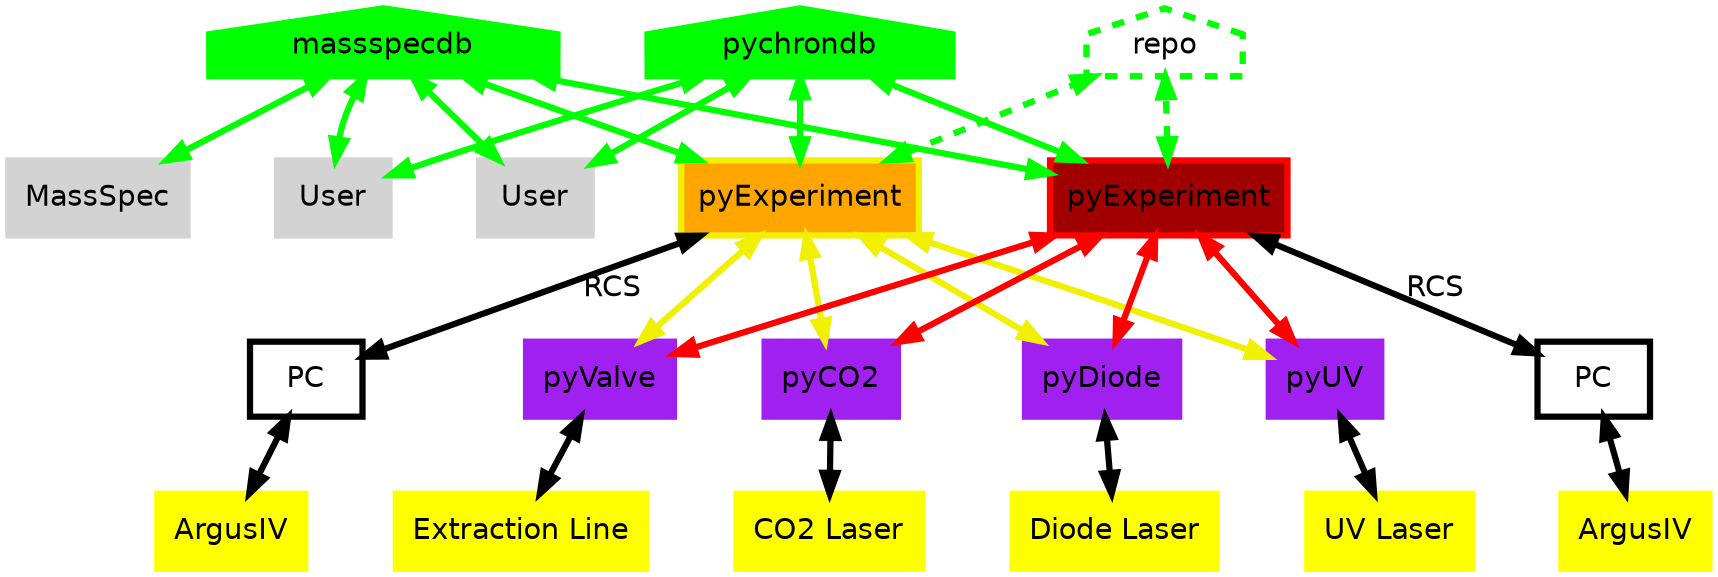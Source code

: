 digraph G{
splines=true;
sep="+25,25";
overlap=scalexy;
nodesep=0.6;

edge [dir="both" penwidth=3 fontname="Helvetica";];
node [shape=rectangle penwidth=3 fontname="Helvetica";];


master_1[label="pyExperiment" style=filled color="#F0F000" fillcolor=orange]
master_2[label="pyExperiment" style=filled color=red fillcolor="#A00000"]

subgraph U{node [color=lightgray style=filled];
user_1[label="User"]
user_2[label="User"]
massspec[label="MassSpec"]}

subgraph{
node [shape=house color=green style=filled];
edge [color=green];
massspecdb pychrondb 
repo[style=dashed fillcolor=blue]

master_1 -> pychrondb;
master_2 -> pychrondb;
master_1 -> massspecdb;
master_2 -> massspecdb;
master_1 -> repo [style=dashed];
master_2 -> repo [style=dashed];
massspecdb-> {massspec user_1 user_2};
pychrondb -> {user_1 user_2};
};


subgraph{node [shape=rectangle style=filled color=purple]
pyvalve[label="pyValve"]
pyco2[label="pyCO2"]
pydiode[label="pyDiode"]
pyuv[label="pyUV"]}


subgraph{node [shape=rectangle style=filled color=yellow];
extraction_line[label="Extraction Line"];
diode[label="Diode Laser"];
co2[label="CO2 Laser"];
uv[label="UV Laser"];
argus_1[label="ArgusIV"];
argus_2[label="ArgusIV"];
}

pc_1[label="PC"];
pc_2[label="PC"];
#RCS_1
#RCS_2

pc_1->argus_1
pc_2->argus_2
pyvalve->extraction_line
pydiode->diode
pyco2->co2
pyuv->uv

master_1 ->{pyvalve, pyco2,pydiode,pyuv}[color="#F0F000"];
master_2 ->{pyvalve, pyco2,pydiode,pyuv}[color=red];

master_1 ->pc_1 [label="RCS"]
master_2 ->pc_2 [label="RCS"]

#{rank=source; user_1 user_2 massspec}
{rank=min; pychrondb massspecdb repo}
#{rank=same; pydiode pyuv pyco2}
#{rank=min; repo massspecdb pychrondb}
#{rank=same; RCS_1 pc_1 RCS_2 pc_2}
}